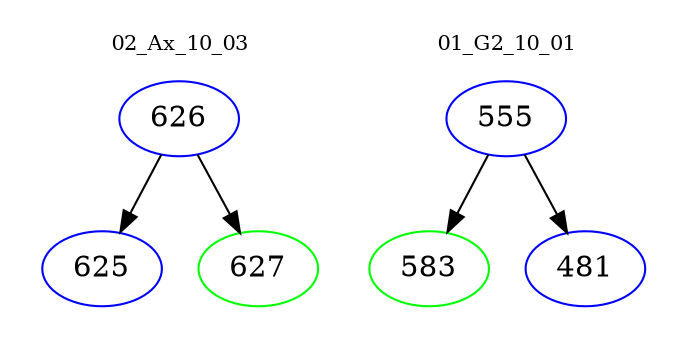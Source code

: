 digraph{
subgraph cluster_0 {
color = white
label = "02_Ax_10_03";
fontsize=10;
T0_626 [label="626", color="blue"]
T0_626 -> T0_625 [color="black"]
T0_625 [label="625", color="blue"]
T0_626 -> T0_627 [color="black"]
T0_627 [label="627", color="green"]
}
subgraph cluster_1 {
color = white
label = "01_G2_10_01";
fontsize=10;
T1_555 [label="555", color="blue"]
T1_555 -> T1_583 [color="black"]
T1_583 [label="583", color="green"]
T1_555 -> T1_481 [color="black"]
T1_481 [label="481", color="blue"]
}
}
